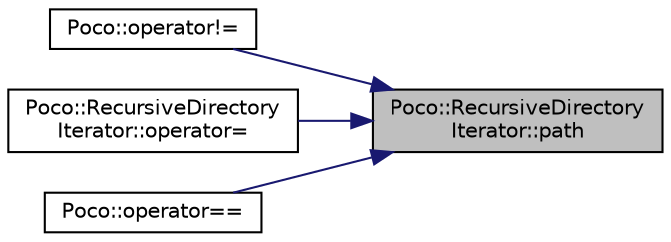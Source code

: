 digraph "Poco::RecursiveDirectoryIterator::path"
{
 // LATEX_PDF_SIZE
  edge [fontname="Helvetica",fontsize="10",labelfontname="Helvetica",labelfontsize="10"];
  node [fontname="Helvetica",fontsize="10",shape=record];
  rankdir="RL";
  Node1 [label="Poco::RecursiveDirectory\lIterator::path",height=0.2,width=0.4,color="black", fillcolor="grey75", style="filled", fontcolor="black",tooltip="Returns the current path."];
  Node1 -> Node2 [dir="back",color="midnightblue",fontsize="10",style="solid"];
  Node2 [label="Poco::operator!=",height=0.2,width=0.4,color="black", fillcolor="white", style="filled",URL="$namespacePoco.html#a1e8fefa5b65d8f61d834de71be0d601d",tooltip=" "];
  Node1 -> Node3 [dir="back",color="midnightblue",fontsize="10",style="solid"];
  Node3 [label="Poco::RecursiveDirectory\lIterator::operator=",height=0.2,width=0.4,color="black", fillcolor="white", style="filled",URL="$classPoco_1_1RecursiveDirectoryIterator.html#a14b458ca803c9ec5b80bb6f4c1d071c2",tooltip=" "];
  Node1 -> Node4 [dir="back",color="midnightblue",fontsize="10",style="solid"];
  Node4 [label="Poco::operator==",height=0.2,width=0.4,color="black", fillcolor="white", style="filled",URL="$namespacePoco.html#ae63d51651e20efc6e1995c1c7c4403e0",tooltip=" "];
}
